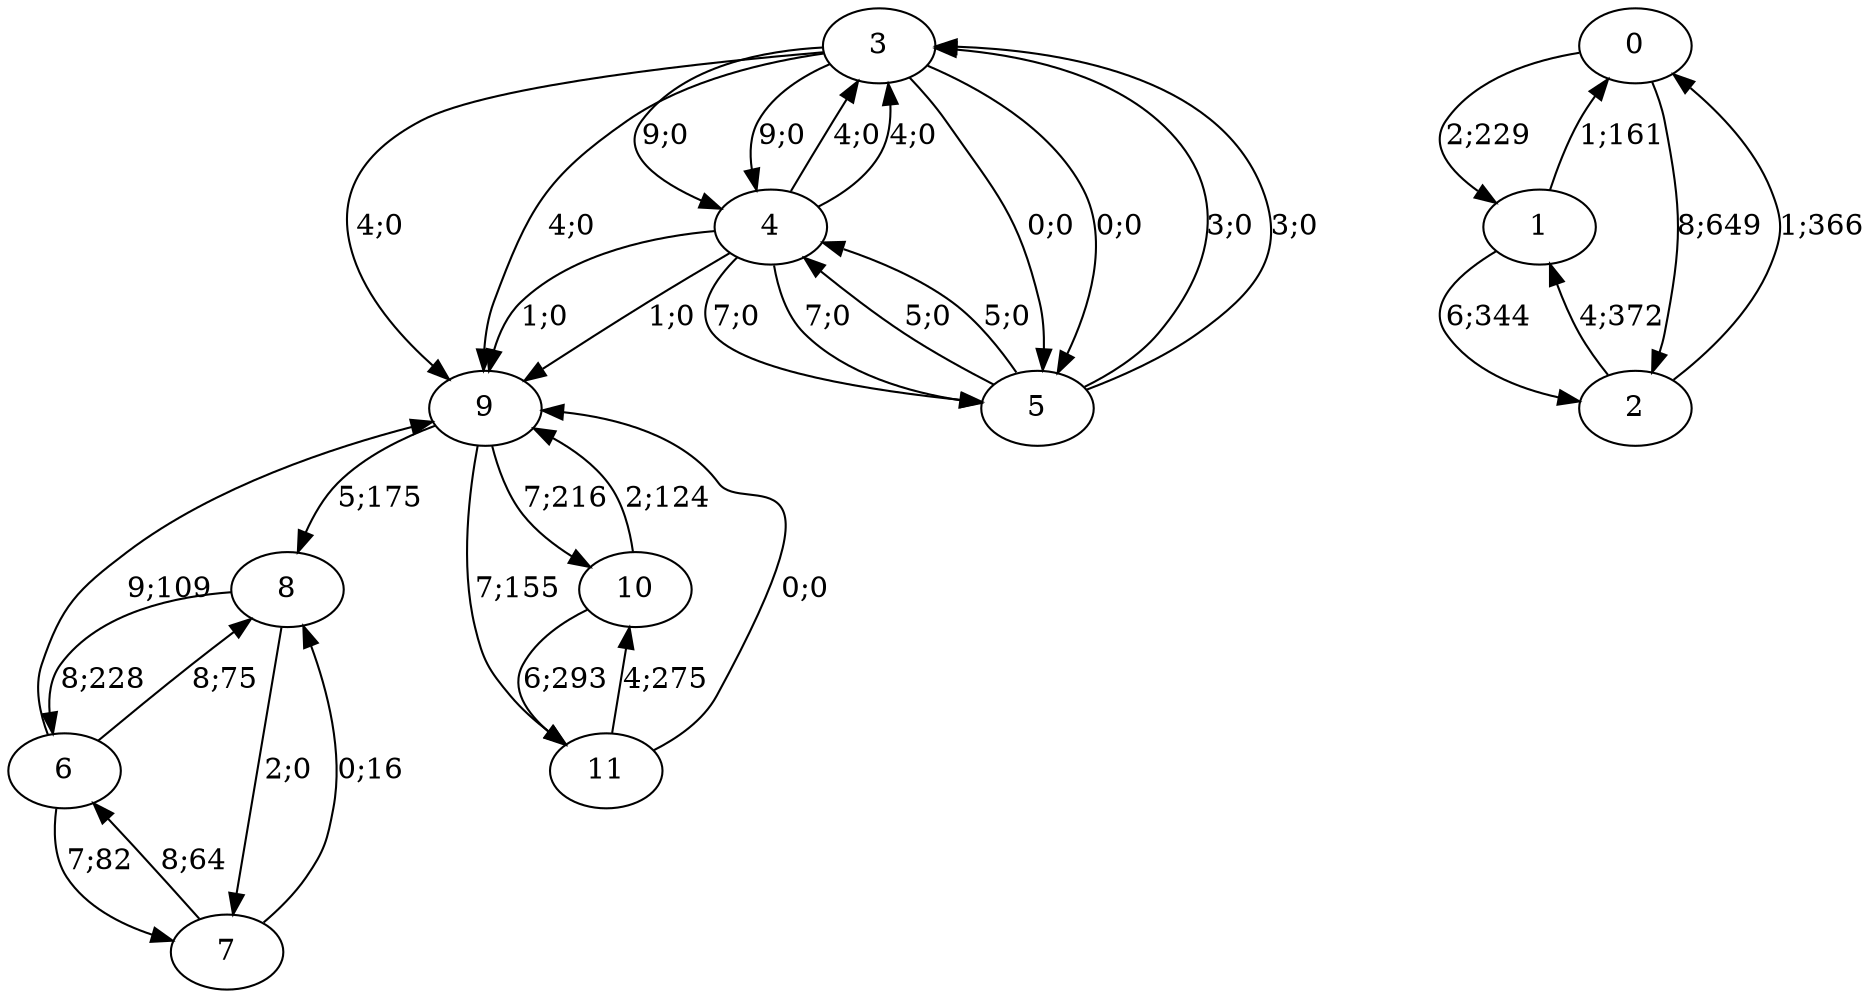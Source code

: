 digraph graph5485 {








3 -> 9 [color=black,label="4;0"]
3 -> 4 [color=black,label="9;0"]
3 -> 5 [color=black,label="0;0"]


4 -> 9 [color=black,label="1;0"]
4 -> 3 [color=black,label="4;0"]
4 -> 5 [color=black,label="7;0"]


5 -> 3 [color=black,label="3;0"]
5 -> 4 [color=black,label="5;0"]


























6 -> 9 [color=black,label="9;109"]
6 -> 7 [color=black,label="7;82"]
6 -> 8 [color=black,label="8;75"]


7 -> 6 [color=black,label="8;64"]
7 -> 8 [color=black,label="0;16"]


8 -> 6 [color=black,label="8;228"]
8 -> 7 [color=black,label="2;0"]


























9 -> 8 [color=black,label="5;175"]
9 -> 10 [color=black,label="7;216"]
9 -> 11 [color=black,label="7;155"]


10 -> 9 [color=black,label="2;124"]
10 -> 11 [color=black,label="6;293"]


11 -> 9 [color=black,label="0;0"]
11 -> 10 [color=black,label="4;275"]


0 -> 1 [color=black,label="2;229"]
0 -> 2 [color=black,label="8;649"]


1 -> 0 [color=black,label="1;161"]
1 -> 2 [color=black,label="6;344"]


2 -> 0 [color=black,label="1;366"]
2 -> 1 [color=black,label="4;372"]


























3 -> 9 [color=black,label="4;0"]
3 -> 4 [color=black,label="9;0"]
3 -> 5 [color=black,label="0;0"]


4 -> 9 [color=black,label="1;0"]
4 -> 3 [color=black,label="4;0"]
4 -> 5 [color=black,label="7;0"]


5 -> 3 [color=black,label="3;0"]
5 -> 4 [color=black,label="5;0"]













}